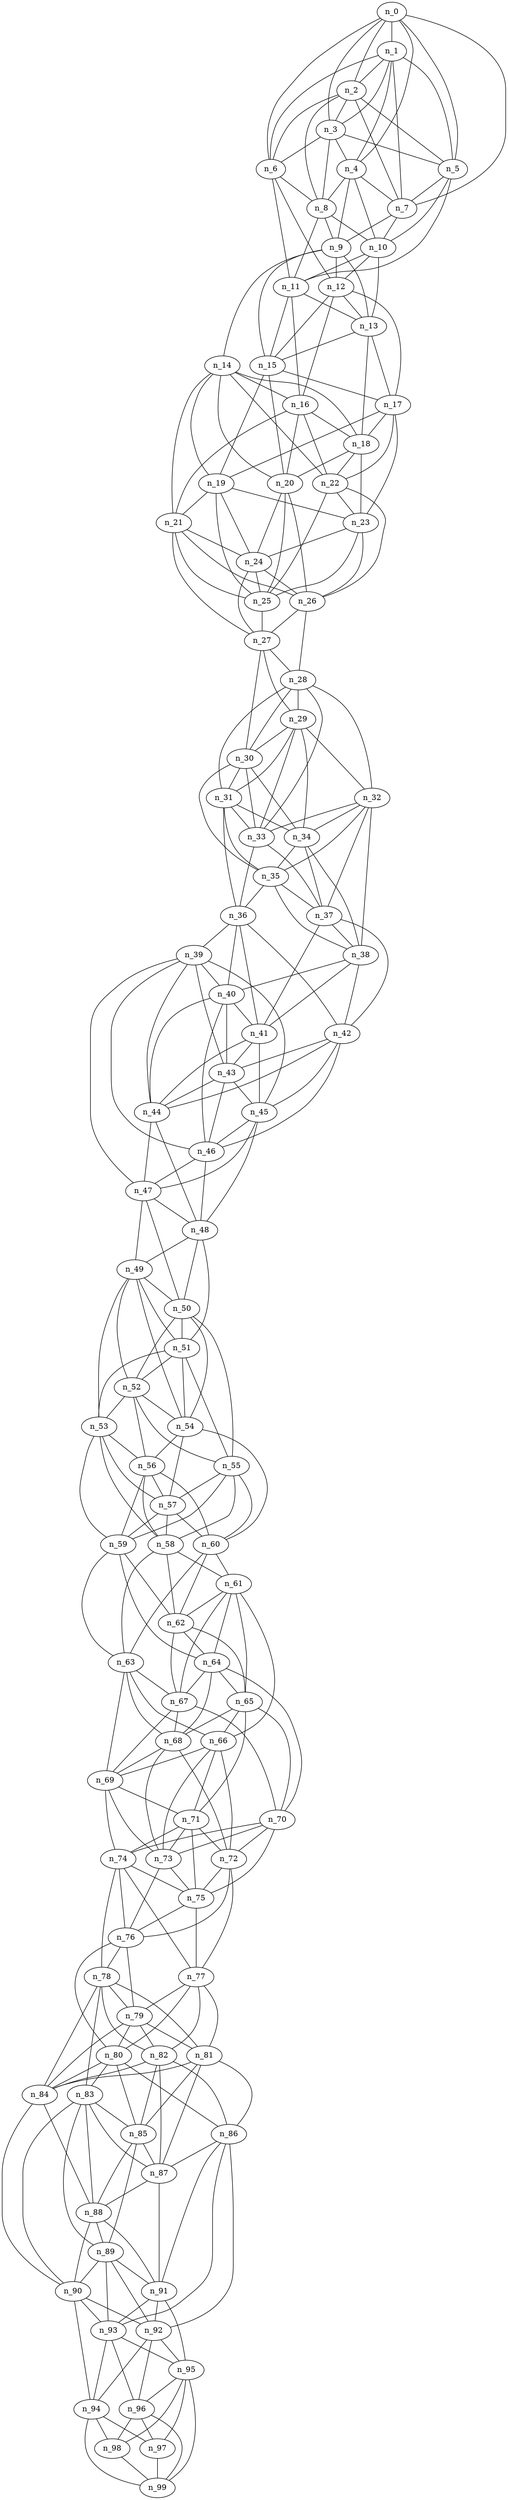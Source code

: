 graph grafoBarabasi_100_7  {
n_0;
n_1;
n_2;
n_3;
n_4;
n_5;
n_6;
n_7;
n_8;
n_9;
n_10;
n_11;
n_12;
n_13;
n_14;
n_15;
n_16;
n_17;
n_18;
n_19;
n_20;
n_21;
n_22;
n_23;
n_24;
n_25;
n_26;
n_27;
n_28;
n_29;
n_30;
n_31;
n_32;
n_33;
n_34;
n_35;
n_36;
n_37;
n_38;
n_39;
n_40;
n_41;
n_42;
n_43;
n_44;
n_45;
n_46;
n_47;
n_48;
n_49;
n_50;
n_51;
n_52;
n_53;
n_54;
n_55;
n_56;
n_57;
n_58;
n_59;
n_60;
n_61;
n_62;
n_63;
n_64;
n_65;
n_66;
n_67;
n_68;
n_69;
n_70;
n_71;
n_72;
n_73;
n_74;
n_75;
n_76;
n_77;
n_78;
n_79;
n_80;
n_81;
n_82;
n_83;
n_84;
n_85;
n_86;
n_87;
n_88;
n_89;
n_90;
n_91;
n_92;
n_93;
n_94;
n_95;
n_96;
n_97;
n_98;
n_99;
n_0 -- n_1;
n_0 -- n_2;
n_0 -- n_3;
n_0 -- n_4;
n_0 -- n_5;
n_0 -- n_6;
n_0 -- n_7;
n_1 -- n_2;
n_1 -- n_3;
n_1 -- n_4;
n_1 -- n_5;
n_1 -- n_6;
n_1 -- n_7;
n_2 -- n_3;
n_2 -- n_5;
n_2 -- n_6;
n_2 -- n_7;
n_2 -- n_8;
n_3 -- n_4;
n_3 -- n_5;
n_3 -- n_6;
n_3 -- n_8;
n_4 -- n_7;
n_4 -- n_8;
n_4 -- n_9;
n_4 -- n_10;
n_5 -- n_7;
n_5 -- n_10;
n_5 -- n_11;
n_6 -- n_8;
n_6 -- n_11;
n_6 -- n_12;
n_7 -- n_9;
n_7 -- n_10;
n_8 -- n_9;
n_8 -- n_10;
n_8 -- n_11;
n_9 -- n_12;
n_9 -- n_13;
n_9 -- n_14;
n_9 -- n_15;
n_10 -- n_11;
n_10 -- n_12;
n_10 -- n_13;
n_11 -- n_13;
n_11 -- n_15;
n_11 -- n_16;
n_12 -- n_13;
n_12 -- n_15;
n_12 -- n_16;
n_12 -- n_17;
n_13 -- n_15;
n_13 -- n_17;
n_13 -- n_18;
n_14 -- n_16;
n_14 -- n_18;
n_14 -- n_19;
n_14 -- n_20;
n_14 -- n_21;
n_14 -- n_22;
n_15 -- n_17;
n_15 -- n_19;
n_15 -- n_20;
n_16 -- n_18;
n_16 -- n_20;
n_16 -- n_21;
n_16 -- n_22;
n_17 -- n_18;
n_17 -- n_19;
n_17 -- n_22;
n_17 -- n_23;
n_18 -- n_20;
n_18 -- n_22;
n_18 -- n_23;
n_19 -- n_21;
n_19 -- n_23;
n_19 -- n_24;
n_19 -- n_25;
n_20 -- n_24;
n_20 -- n_25;
n_20 -- n_26;
n_21 -- n_24;
n_21 -- n_25;
n_21 -- n_26;
n_21 -- n_27;
n_22 -- n_23;
n_22 -- n_25;
n_22 -- n_26;
n_23 -- n_24;
n_23 -- n_25;
n_23 -- n_26;
n_24 -- n_25;
n_24 -- n_26;
n_24 -- n_27;
n_25 -- n_27;
n_26 -- n_27;
n_26 -- n_28;
n_27 -- n_28;
n_27 -- n_29;
n_27 -- n_30;
n_28 -- n_29;
n_28 -- n_30;
n_28 -- n_31;
n_28 -- n_32;
n_28 -- n_33;
n_29 -- n_30;
n_29 -- n_31;
n_29 -- n_32;
n_29 -- n_33;
n_29 -- n_34;
n_30 -- n_31;
n_30 -- n_33;
n_30 -- n_34;
n_30 -- n_35;
n_31 -- n_33;
n_31 -- n_34;
n_31 -- n_35;
n_31 -- n_36;
n_32 -- n_33;
n_32 -- n_34;
n_32 -- n_35;
n_32 -- n_37;
n_32 -- n_38;
n_33 -- n_36;
n_33 -- n_37;
n_34 -- n_35;
n_34 -- n_37;
n_34 -- n_38;
n_35 -- n_36;
n_35 -- n_37;
n_35 -- n_38;
n_36 -- n_39;
n_36 -- n_40;
n_36 -- n_41;
n_36 -- n_42;
n_37 -- n_38;
n_37 -- n_41;
n_37 -- n_42;
n_38 -- n_40;
n_38 -- n_41;
n_38 -- n_42;
n_39 -- n_40;
n_39 -- n_43;
n_39 -- n_44;
n_39 -- n_45;
n_39 -- n_46;
n_39 -- n_47;
n_40 -- n_41;
n_40 -- n_43;
n_40 -- n_44;
n_40 -- n_46;
n_41 -- n_43;
n_41 -- n_44;
n_41 -- n_45;
n_42 -- n_43;
n_42 -- n_44;
n_42 -- n_45;
n_42 -- n_46;
n_43 -- n_44;
n_43 -- n_45;
n_43 -- n_46;
n_44 -- n_47;
n_44 -- n_48;
n_45 -- n_46;
n_45 -- n_47;
n_45 -- n_48;
n_46 -- n_47;
n_46 -- n_48;
n_47 -- n_48;
n_47 -- n_49;
n_47 -- n_50;
n_48 -- n_49;
n_48 -- n_50;
n_48 -- n_51;
n_49 -- n_50;
n_49 -- n_51;
n_49 -- n_52;
n_49 -- n_53;
n_49 -- n_54;
n_50 -- n_51;
n_50 -- n_52;
n_50 -- n_54;
n_50 -- n_55;
n_51 -- n_52;
n_51 -- n_53;
n_51 -- n_54;
n_51 -- n_55;
n_52 -- n_53;
n_52 -- n_54;
n_52 -- n_55;
n_52 -- n_56;
n_53 -- n_56;
n_53 -- n_57;
n_53 -- n_58;
n_53 -- n_59;
n_54 -- n_56;
n_54 -- n_57;
n_54 -- n_60;
n_55 -- n_57;
n_55 -- n_58;
n_55 -- n_59;
n_55 -- n_60;
n_56 -- n_57;
n_56 -- n_58;
n_56 -- n_59;
n_56 -- n_60;
n_57 -- n_58;
n_57 -- n_59;
n_57 -- n_60;
n_58 -- n_61;
n_58 -- n_62;
n_58 -- n_63;
n_59 -- n_62;
n_59 -- n_63;
n_59 -- n_64;
n_60 -- n_61;
n_60 -- n_62;
n_60 -- n_63;
n_61 -- n_62;
n_61 -- n_64;
n_61 -- n_65;
n_61 -- n_66;
n_61 -- n_67;
n_62 -- n_64;
n_62 -- n_65;
n_62 -- n_67;
n_63 -- n_66;
n_63 -- n_67;
n_63 -- n_68;
n_63 -- n_69;
n_64 -- n_65;
n_64 -- n_67;
n_64 -- n_68;
n_64 -- n_70;
n_65 -- n_66;
n_65 -- n_68;
n_65 -- n_70;
n_65 -- n_71;
n_66 -- n_69;
n_66 -- n_71;
n_66 -- n_72;
n_66 -- n_73;
n_67 -- n_68;
n_67 -- n_69;
n_67 -- n_70;
n_68 -- n_69;
n_68 -- n_72;
n_68 -- n_73;
n_69 -- n_71;
n_69 -- n_73;
n_69 -- n_74;
n_70 -- n_72;
n_70 -- n_73;
n_70 -- n_74;
n_70 -- n_75;
n_71 -- n_72;
n_71 -- n_73;
n_71 -- n_74;
n_71 -- n_75;
n_72 -- n_75;
n_72 -- n_76;
n_72 -- n_77;
n_73 -- n_75;
n_73 -- n_76;
n_74 -- n_75;
n_74 -- n_76;
n_74 -- n_77;
n_74 -- n_78;
n_75 -- n_76;
n_75 -- n_77;
n_76 -- n_78;
n_76 -- n_79;
n_76 -- n_80;
n_77 -- n_79;
n_77 -- n_80;
n_77 -- n_81;
n_77 -- n_82;
n_78 -- n_79;
n_78 -- n_81;
n_78 -- n_82;
n_78 -- n_83;
n_78 -- n_84;
n_79 -- n_80;
n_79 -- n_81;
n_79 -- n_82;
n_79 -- n_84;
n_80 -- n_83;
n_80 -- n_84;
n_80 -- n_85;
n_80 -- n_86;
n_81 -- n_84;
n_81 -- n_85;
n_81 -- n_86;
n_81 -- n_87;
n_82 -- n_84;
n_82 -- n_85;
n_82 -- n_86;
n_82 -- n_87;
n_83 -- n_85;
n_83 -- n_87;
n_83 -- n_88;
n_83 -- n_89;
n_83 -- n_90;
n_84 -- n_88;
n_84 -- n_90;
n_85 -- n_87;
n_85 -- n_88;
n_85 -- n_89;
n_86 -- n_87;
n_86 -- n_91;
n_86 -- n_92;
n_86 -- n_93;
n_87 -- n_88;
n_87 -- n_91;
n_88 -- n_89;
n_88 -- n_90;
n_88 -- n_91;
n_89 -- n_90;
n_89 -- n_91;
n_89 -- n_92;
n_89 -- n_93;
n_90 -- n_92;
n_90 -- n_93;
n_90 -- n_94;
n_91 -- n_92;
n_91 -- n_93;
n_91 -- n_95;
n_92 -- n_94;
n_92 -- n_95;
n_92 -- n_96;
n_93 -- n_94;
n_93 -- n_95;
n_93 -- n_96;
n_94 -- n_97;
n_94 -- n_98;
n_94 -- n_99;
n_95 -- n_96;
n_95 -- n_97;
n_95 -- n_98;
n_95 -- n_99;
n_96 -- n_97;
n_96 -- n_98;
n_96 -- n_99;
n_97 -- n_99;
n_98 -- n_99;
}